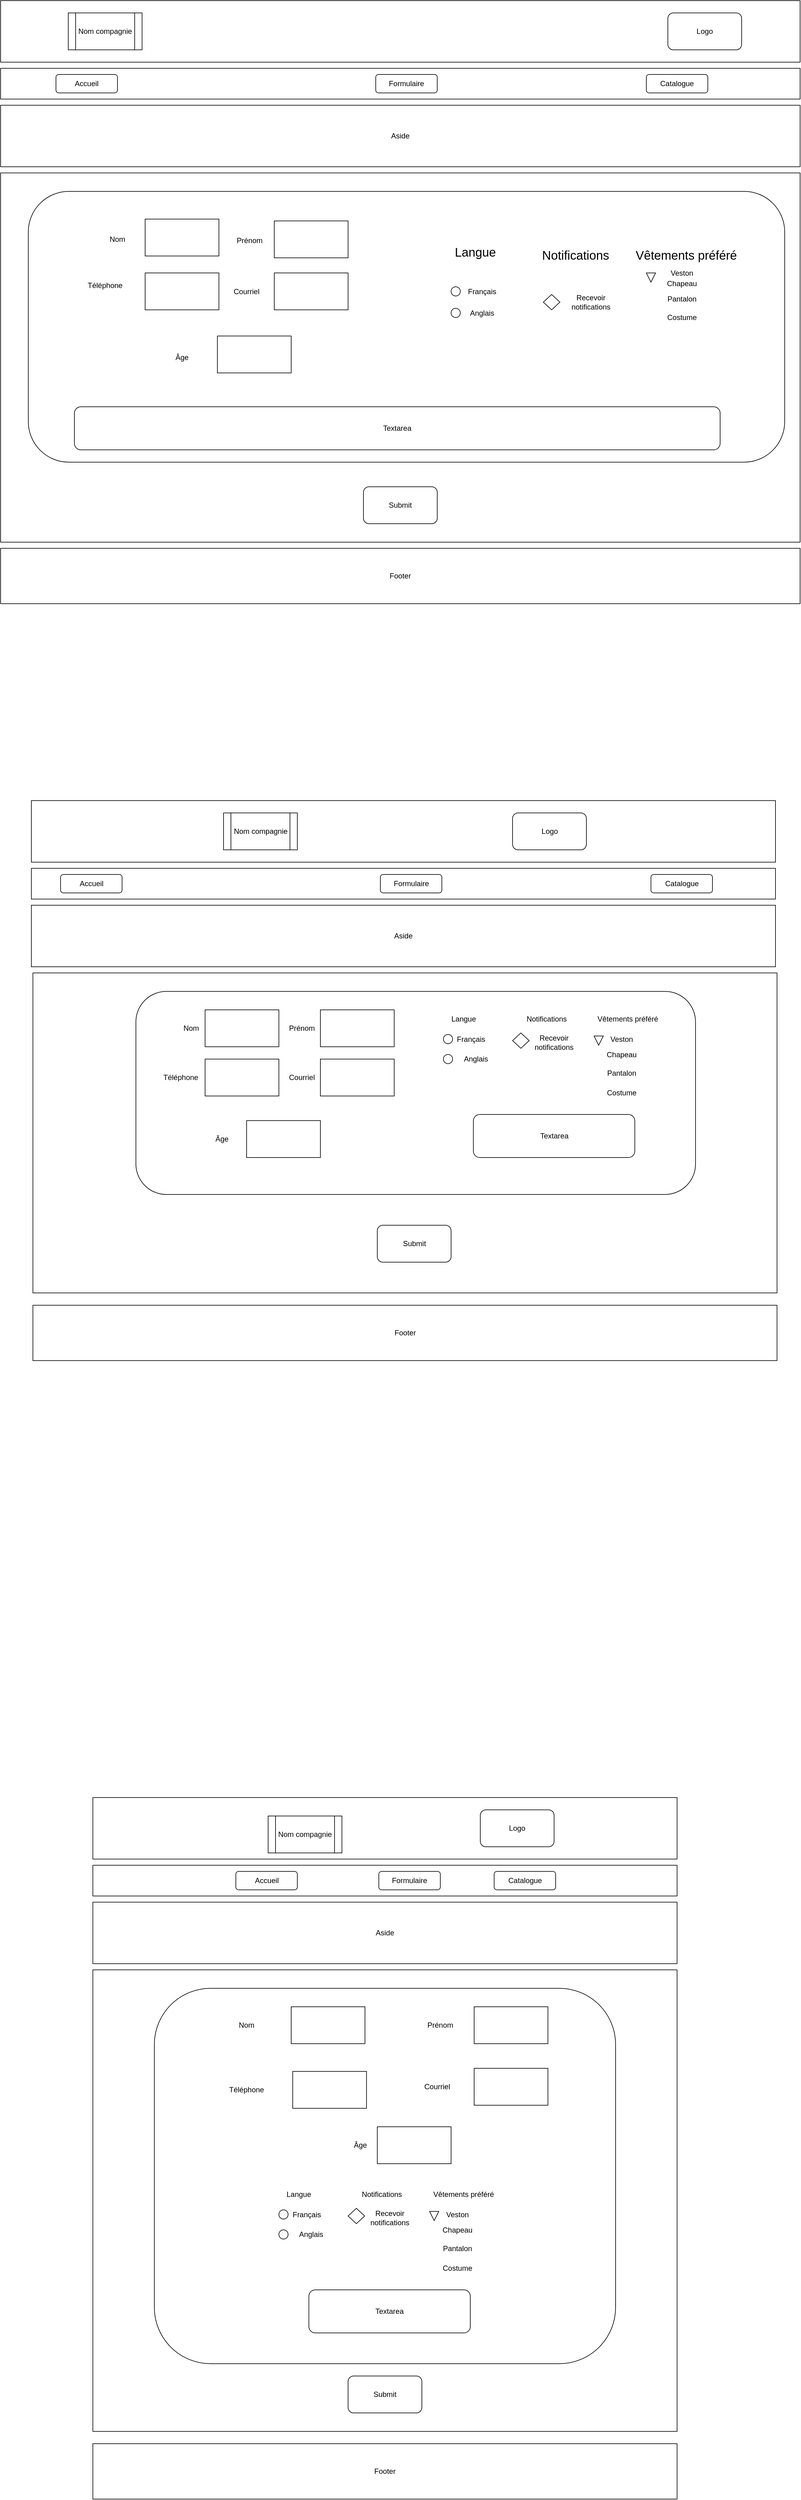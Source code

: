 <mxfile version="21.3.8" type="device">
  <diagram name="Page-1" id="RuyXVO50d1WR_jxDc3ya">
    <mxGraphModel dx="2750" dy="1587" grid="1" gridSize="10" guides="1" tooltips="1" connect="1" arrows="1" fold="1" page="1" pageScale="1" pageWidth="850" pageHeight="1100" math="0" shadow="0">
      <root>
        <mxCell id="0" />
        <mxCell id="1" parent="0" />
        <mxCell id="AqcsQYVvMFcFqtmcS_aN-1" value="" style="rounded=0;whiteSpace=wrap;html=1;" parent="1" vertex="1">
          <mxGeometry x="190" y="70" width="1300" height="100" as="geometry" />
        </mxCell>
        <mxCell id="AqcsQYVvMFcFqtmcS_aN-2" value="Logo" style="rounded=1;whiteSpace=wrap;html=1;" parent="1" vertex="1">
          <mxGeometry x="1275" y="90" width="120" height="60" as="geometry" />
        </mxCell>
        <mxCell id="AqcsQYVvMFcFqtmcS_aN-3" value="Nom compagnie" style="shape=process;whiteSpace=wrap;html=1;backgroundOutline=1;" parent="1" vertex="1">
          <mxGeometry x="300" y="90" width="120" height="60" as="geometry" />
        </mxCell>
        <mxCell id="AqcsQYVvMFcFqtmcS_aN-4" value="" style="rounded=0;whiteSpace=wrap;html=1;" parent="1" vertex="1">
          <mxGeometry x="190" y="180" width="1300" height="50" as="geometry" />
        </mxCell>
        <mxCell id="AqcsQYVvMFcFqtmcS_aN-5" value="Accueil" style="rounded=1;whiteSpace=wrap;html=1;" parent="1" vertex="1">
          <mxGeometry x="280" y="190" width="100" height="30" as="geometry" />
        </mxCell>
        <mxCell id="AqcsQYVvMFcFqtmcS_aN-6" value="Formulaire" style="rounded=1;whiteSpace=wrap;html=1;" parent="1" vertex="1">
          <mxGeometry x="800" y="190" width="100" height="30" as="geometry" />
        </mxCell>
        <mxCell id="AqcsQYVvMFcFqtmcS_aN-8" value="Catalogue" style="rounded=1;whiteSpace=wrap;html=1;" parent="1" vertex="1">
          <mxGeometry x="1240" y="190" width="100" height="30" as="geometry" />
        </mxCell>
        <mxCell id="AqcsQYVvMFcFqtmcS_aN-10" value="Aside" style="rounded=0;whiteSpace=wrap;html=1;" parent="1" vertex="1">
          <mxGeometry x="190" y="240" width="1300" height="100" as="geometry" />
        </mxCell>
        <mxCell id="AqcsQYVvMFcFqtmcS_aN-11" value="" style="rounded=0;whiteSpace=wrap;html=1;" parent="1" vertex="1">
          <mxGeometry x="190" y="350" width="1300" height="600" as="geometry" />
        </mxCell>
        <mxCell id="AqcsQYVvMFcFqtmcS_aN-19" value="Footer" style="rounded=0;whiteSpace=wrap;html=1;" parent="1" vertex="1">
          <mxGeometry x="190" y="960" width="1300" height="90" as="geometry" />
        </mxCell>
        <mxCell id="AqcsQYVvMFcFqtmcS_aN-158" value="" style="rounded=1;whiteSpace=wrap;html=1;" parent="1" vertex="1">
          <mxGeometry x="235" y="380" width="1230" height="440" as="geometry" />
        </mxCell>
        <mxCell id="AqcsQYVvMFcFqtmcS_aN-175" value="Submit" style="rounded=1;whiteSpace=wrap;html=1;" parent="1" vertex="1">
          <mxGeometry x="780" y="860" width="120" height="60" as="geometry" />
        </mxCell>
        <mxCell id="EBmzzeHk88RgsKV3Wmhm-1" value="" style="rounded=0;whiteSpace=wrap;html=1;" parent="1" vertex="1">
          <mxGeometry x="240" y="1370" width="1210" height="100" as="geometry" />
        </mxCell>
        <mxCell id="EBmzzeHk88RgsKV3Wmhm-2" value="Logo" style="rounded=1;whiteSpace=wrap;html=1;" parent="1" vertex="1">
          <mxGeometry x="1022.5" y="1390" width="120" height="60" as="geometry" />
        </mxCell>
        <mxCell id="EBmzzeHk88RgsKV3Wmhm-3" value="Nom compagnie" style="shape=process;whiteSpace=wrap;html=1;backgroundOutline=1;" parent="1" vertex="1">
          <mxGeometry x="552.5" y="1390" width="120" height="60" as="geometry" />
        </mxCell>
        <mxCell id="EBmzzeHk88RgsKV3Wmhm-4" value="" style="rounded=0;whiteSpace=wrap;html=1;" parent="1" vertex="1">
          <mxGeometry x="240" y="1480" width="1210" height="50" as="geometry" />
        </mxCell>
        <mxCell id="EBmzzeHk88RgsKV3Wmhm-5" value="Accueil" style="rounded=1;whiteSpace=wrap;html=1;" parent="1" vertex="1">
          <mxGeometry x="287.5" y="1490" width="100" height="30" as="geometry" />
        </mxCell>
        <mxCell id="EBmzzeHk88RgsKV3Wmhm-6" value="Formulaire" style="rounded=1;whiteSpace=wrap;html=1;" parent="1" vertex="1">
          <mxGeometry x="807.5" y="1490" width="100" height="30" as="geometry" />
        </mxCell>
        <mxCell id="EBmzzeHk88RgsKV3Wmhm-7" value="Catalogue" style="rounded=1;whiteSpace=wrap;html=1;" parent="1" vertex="1">
          <mxGeometry x="1247.5" y="1490" width="100" height="30" as="geometry" />
        </mxCell>
        <mxCell id="EBmzzeHk88RgsKV3Wmhm-8" value="Aside" style="rounded=0;whiteSpace=wrap;html=1;" parent="1" vertex="1">
          <mxGeometry x="240" y="1540" width="1210" height="100" as="geometry" />
        </mxCell>
        <mxCell id="EBmzzeHk88RgsKV3Wmhm-9" value="" style="rounded=0;whiteSpace=wrap;html=1;" parent="1" vertex="1">
          <mxGeometry x="242.5" y="1650" width="1210" height="520" as="geometry" />
        </mxCell>
        <mxCell id="EBmzzeHk88RgsKV3Wmhm-10" value="Footer" style="rounded=0;whiteSpace=wrap;html=1;" parent="1" vertex="1">
          <mxGeometry x="242.5" y="2190" width="1210" height="90" as="geometry" />
        </mxCell>
        <mxCell id="EBmzzeHk88RgsKV3Wmhm-11" value="" style="rounded=1;whiteSpace=wrap;html=1;" parent="1" vertex="1">
          <mxGeometry x="410" y="1680" width="910" height="330" as="geometry" />
        </mxCell>
        <mxCell id="EBmzzeHk88RgsKV3Wmhm-12" value="" style="rounded=0;whiteSpace=wrap;html=1;" parent="1" vertex="1">
          <mxGeometry x="522.5" y="1710" width="120" height="60" as="geometry" />
        </mxCell>
        <mxCell id="EBmzzeHk88RgsKV3Wmhm-13" value="Nom" style="text;html=1;strokeColor=none;fillColor=none;align=center;verticalAlign=middle;whiteSpace=wrap;rounded=0;" parent="1" vertex="1">
          <mxGeometry x="470" y="1725" width="60" height="30" as="geometry" />
        </mxCell>
        <mxCell id="EBmzzeHk88RgsKV3Wmhm-14" value="" style="rounded=0;whiteSpace=wrap;html=1;" parent="1" vertex="1">
          <mxGeometry x="522.5" y="1790" width="120" height="60" as="geometry" />
        </mxCell>
        <mxCell id="EBmzzeHk88RgsKV3Wmhm-15" value="Prénom" style="text;html=1;strokeColor=none;fillColor=none;align=center;verticalAlign=middle;whiteSpace=wrap;rounded=0;" parent="1" vertex="1">
          <mxGeometry x="650" y="1725" width="60" height="30" as="geometry" />
        </mxCell>
        <mxCell id="EBmzzeHk88RgsKV3Wmhm-16" value="" style="rounded=0;whiteSpace=wrap;html=1;" parent="1" vertex="1">
          <mxGeometry x="710" y="1710" width="120" height="60" as="geometry" />
        </mxCell>
        <mxCell id="EBmzzeHk88RgsKV3Wmhm-17" value="Téléphone" style="text;html=1;strokeColor=none;fillColor=none;align=center;verticalAlign=middle;whiteSpace=wrap;rounded=0;rotation=0;" parent="1" vertex="1">
          <mxGeometry x="452.5" y="1805" width="60" height="30" as="geometry" />
        </mxCell>
        <mxCell id="EBmzzeHk88RgsKV3Wmhm-18" value="" style="rounded=0;whiteSpace=wrap;html=1;" parent="1" vertex="1">
          <mxGeometry x="710" y="1790" width="120" height="60" as="geometry" />
        </mxCell>
        <mxCell id="EBmzzeHk88RgsKV3Wmhm-19" value="Courriel" style="text;html=1;strokeColor=none;fillColor=none;align=center;verticalAlign=middle;whiteSpace=wrap;rounded=0;" parent="1" vertex="1">
          <mxGeometry x="650" y="1805" width="60" height="30" as="geometry" />
        </mxCell>
        <mxCell id="EBmzzeHk88RgsKV3Wmhm-20" value="" style="rounded=0;whiteSpace=wrap;html=1;" parent="1" vertex="1">
          <mxGeometry x="590" y="1890" width="120" height="60" as="geometry" />
        </mxCell>
        <mxCell id="EBmzzeHk88RgsKV3Wmhm-21" value="Âge" style="text;html=1;strokeColor=none;fillColor=none;align=center;verticalAlign=middle;whiteSpace=wrap;rounded=0;" parent="1" vertex="1">
          <mxGeometry x="520" y="1905" width="60" height="30" as="geometry" />
        </mxCell>
        <mxCell id="EBmzzeHk88RgsKV3Wmhm-25" value="Textarea" style="rounded=1;whiteSpace=wrap;html=1;" parent="1" vertex="1">
          <mxGeometry x="958.75" y="1880" width="262.5" height="70" as="geometry" />
        </mxCell>
        <mxCell id="EBmzzeHk88RgsKV3Wmhm-27" value="Submit" style="rounded=1;whiteSpace=wrap;html=1;" parent="1" vertex="1">
          <mxGeometry x="802.5" y="2060" width="120" height="60" as="geometry" />
        </mxCell>
        <mxCell id="EBmzzeHk88RgsKV3Wmhm-61" value="" style="rounded=0;whiteSpace=wrap;html=1;" parent="1" vertex="1">
          <mxGeometry x="340" y="2990" width="950" height="100" as="geometry" />
        </mxCell>
        <mxCell id="EBmzzeHk88RgsKV3Wmhm-62" value="Logo" style="rounded=1;whiteSpace=wrap;html=1;" parent="1" vertex="1">
          <mxGeometry x="970" y="3010" width="120" height="60" as="geometry" />
        </mxCell>
        <mxCell id="EBmzzeHk88RgsKV3Wmhm-63" value="Nom compagnie" style="shape=process;whiteSpace=wrap;html=1;backgroundOutline=1;" parent="1" vertex="1">
          <mxGeometry x="625" y="3020" width="120" height="60" as="geometry" />
        </mxCell>
        <mxCell id="EBmzzeHk88RgsKV3Wmhm-64" value="" style="rounded=0;whiteSpace=wrap;html=1;" parent="1" vertex="1">
          <mxGeometry x="340" y="3100" width="950" height="50" as="geometry" />
        </mxCell>
        <mxCell id="EBmzzeHk88RgsKV3Wmhm-65" value="Accueil" style="rounded=1;whiteSpace=wrap;html=1;" parent="1" vertex="1">
          <mxGeometry x="572.5" y="3110" width="100" height="30" as="geometry" />
        </mxCell>
        <mxCell id="EBmzzeHk88RgsKV3Wmhm-66" value="Formulaire" style="rounded=1;whiteSpace=wrap;html=1;" parent="1" vertex="1">
          <mxGeometry x="805" y="3110" width="100" height="30" as="geometry" />
        </mxCell>
        <mxCell id="EBmzzeHk88RgsKV3Wmhm-67" value="Catalogue" style="rounded=1;whiteSpace=wrap;html=1;" parent="1" vertex="1">
          <mxGeometry x="992.5" y="3110" width="100" height="30" as="geometry" />
        </mxCell>
        <mxCell id="EBmzzeHk88RgsKV3Wmhm-68" value="Aside" style="rounded=0;whiteSpace=wrap;html=1;" parent="1" vertex="1">
          <mxGeometry x="340" y="3160" width="950" height="100" as="geometry" />
        </mxCell>
        <mxCell id="EBmzzeHk88RgsKV3Wmhm-69" value="" style="rounded=0;whiteSpace=wrap;html=1;" parent="1" vertex="1">
          <mxGeometry x="340" y="3270" width="950" height="750" as="geometry" />
        </mxCell>
        <mxCell id="EBmzzeHk88RgsKV3Wmhm-70" value="Footer" style="rounded=0;whiteSpace=wrap;html=1;" parent="1" vertex="1">
          <mxGeometry x="340" y="4040" width="950" height="90" as="geometry" />
        </mxCell>
        <mxCell id="EBmzzeHk88RgsKV3Wmhm-71" value="" style="rounded=1;whiteSpace=wrap;html=1;" parent="1" vertex="1">
          <mxGeometry x="440" y="3300" width="750" height="610" as="geometry" />
        </mxCell>
        <mxCell id="EBmzzeHk88RgsKV3Wmhm-72" value="" style="rounded=0;whiteSpace=wrap;html=1;" parent="1" vertex="1">
          <mxGeometry x="662.5" y="3330" width="120" height="60" as="geometry" />
        </mxCell>
        <mxCell id="EBmzzeHk88RgsKV3Wmhm-73" value="Nom" style="text;html=1;strokeColor=none;fillColor=none;align=center;verticalAlign=middle;whiteSpace=wrap;rounded=0;" parent="1" vertex="1">
          <mxGeometry x="560" y="3345" width="60" height="30" as="geometry" />
        </mxCell>
        <mxCell id="EBmzzeHk88RgsKV3Wmhm-74" value="" style="rounded=0;whiteSpace=wrap;html=1;" parent="1" vertex="1">
          <mxGeometry x="665" y="3435" width="120" height="60" as="geometry" />
        </mxCell>
        <mxCell id="EBmzzeHk88RgsKV3Wmhm-75" value="Prénom" style="text;html=1;strokeColor=none;fillColor=none;align=center;verticalAlign=middle;whiteSpace=wrap;rounded=0;" parent="1" vertex="1">
          <mxGeometry x="875" y="3345" width="60" height="30" as="geometry" />
        </mxCell>
        <mxCell id="EBmzzeHk88RgsKV3Wmhm-76" value="" style="rounded=0;whiteSpace=wrap;html=1;" parent="1" vertex="1">
          <mxGeometry x="960" y="3330" width="120" height="60" as="geometry" />
        </mxCell>
        <mxCell id="EBmzzeHk88RgsKV3Wmhm-77" value="Téléphone" style="text;html=1;strokeColor=none;fillColor=none;align=center;verticalAlign=middle;whiteSpace=wrap;rounded=0;rotation=0;" parent="1" vertex="1">
          <mxGeometry x="560" y="3450" width="60" height="30" as="geometry" />
        </mxCell>
        <mxCell id="EBmzzeHk88RgsKV3Wmhm-78" value="" style="rounded=0;whiteSpace=wrap;html=1;" parent="1" vertex="1">
          <mxGeometry x="960" y="3430" width="120" height="60" as="geometry" />
        </mxCell>
        <mxCell id="EBmzzeHk88RgsKV3Wmhm-79" value="Courriel" style="text;html=1;strokeColor=none;fillColor=none;align=center;verticalAlign=middle;whiteSpace=wrap;rounded=0;" parent="1" vertex="1">
          <mxGeometry x="870" y="3445" width="60" height="30" as="geometry" />
        </mxCell>
        <mxCell id="EBmzzeHk88RgsKV3Wmhm-80" value="" style="rounded=0;whiteSpace=wrap;html=1;" parent="1" vertex="1">
          <mxGeometry x="802.5" y="3525" width="120" height="60" as="geometry" />
        </mxCell>
        <mxCell id="EBmzzeHk88RgsKV3Wmhm-81" value="Âge" style="text;html=1;strokeColor=none;fillColor=none;align=center;verticalAlign=middle;whiteSpace=wrap;rounded=0;" parent="1" vertex="1">
          <mxGeometry x="745" y="3540" width="60" height="30" as="geometry" />
        </mxCell>
        <mxCell id="EBmzzeHk88RgsKV3Wmhm-87" value="Submit" style="rounded=1;whiteSpace=wrap;html=1;" parent="1" vertex="1">
          <mxGeometry x="755" y="3930" width="120" height="60" as="geometry" />
        </mxCell>
        <mxCell id="esvShO4VQuYMFnfFauqo-3" value="Langue" style="text;html=1;strokeColor=none;fillColor=none;align=center;verticalAlign=middle;whiteSpace=wrap;rounded=0;" parent="1" vertex="1">
          <mxGeometry x="912.5" y="1710" width="60" height="30" as="geometry" />
        </mxCell>
        <mxCell id="esvShO4VQuYMFnfFauqo-4" value="Français" style="text;html=1;strokeColor=none;fillColor=none;align=center;verticalAlign=middle;whiteSpace=wrap;rounded=0;" parent="1" vertex="1">
          <mxGeometry x="925" y="1742.5" width="60" height="30" as="geometry" />
        </mxCell>
        <mxCell id="esvShO4VQuYMFnfFauqo-5" value="Anglais" style="text;html=1;strokeColor=none;fillColor=none;align=center;verticalAlign=middle;whiteSpace=wrap;rounded=0;" parent="1" vertex="1">
          <mxGeometry x="932.5" y="1775" width="60" height="30" as="geometry" />
        </mxCell>
        <mxCell id="esvShO4VQuYMFnfFauqo-6" value="" style="ellipse;whiteSpace=wrap;html=1;aspect=fixed;" parent="1" vertex="1">
          <mxGeometry x="910" y="1750" width="15" height="15" as="geometry" />
        </mxCell>
        <mxCell id="esvShO4VQuYMFnfFauqo-8" value="" style="ellipse;whiteSpace=wrap;html=1;aspect=fixed;" parent="1" vertex="1">
          <mxGeometry x="910" y="1782.5" width="15" height="15" as="geometry" />
        </mxCell>
        <mxCell id="esvShO4VQuYMFnfFauqo-9" value="Notifications" style="text;html=1;strokeColor=none;fillColor=none;align=center;verticalAlign=middle;whiteSpace=wrap;rounded=0;" parent="1" vertex="1">
          <mxGeometry x="1022.5" y="1710" width="110" height="30" as="geometry" />
        </mxCell>
        <mxCell id="esvShO4VQuYMFnfFauqo-11" value="" style="rhombus;whiteSpace=wrap;html=1;" parent="1" vertex="1">
          <mxGeometry x="1022.5" y="1747.5" width="27" height="25" as="geometry" />
        </mxCell>
        <mxCell id="esvShO4VQuYMFnfFauqo-12" value="Recevoir notifications" style="text;html=1;strokeColor=none;fillColor=none;align=center;verticalAlign=middle;whiteSpace=wrap;rounded=0;" parent="1" vertex="1">
          <mxGeometry x="1060" y="1747.5" width="60" height="30" as="geometry" />
        </mxCell>
        <mxCell id="esvShO4VQuYMFnfFauqo-13" value="Vêtements préféré" style="text;html=1;strokeColor=none;fillColor=none;align=center;verticalAlign=middle;whiteSpace=wrap;rounded=0;" parent="1" vertex="1">
          <mxGeometry x="1150" y="1710" width="120" height="30" as="geometry" />
        </mxCell>
        <mxCell id="esvShO4VQuYMFnfFauqo-14" value="" style="triangle;whiteSpace=wrap;html=1;direction=south;" parent="1" vertex="1">
          <mxGeometry x="1155" y="1752.5" width="15" height="15" as="geometry" />
        </mxCell>
        <mxCell id="esvShO4VQuYMFnfFauqo-18" value="Veston" style="text;html=1;strokeColor=none;fillColor=none;align=center;verticalAlign=middle;whiteSpace=wrap;rounded=0;" parent="1" vertex="1">
          <mxGeometry x="1170" y="1743" width="60" height="30" as="geometry" />
        </mxCell>
        <mxCell id="esvShO4VQuYMFnfFauqo-19" value="Chapeau" style="text;html=1;strokeColor=none;fillColor=none;align=center;verticalAlign=middle;whiteSpace=wrap;rounded=0;" parent="1" vertex="1">
          <mxGeometry x="1170" y="1768" width="60" height="30" as="geometry" />
        </mxCell>
        <mxCell id="esvShO4VQuYMFnfFauqo-20" value="Pantalon" style="text;html=1;strokeColor=none;fillColor=none;align=center;verticalAlign=middle;whiteSpace=wrap;rounded=0;" parent="1" vertex="1">
          <mxGeometry x="1170" y="1797.5" width="60" height="30" as="geometry" />
        </mxCell>
        <mxCell id="esvShO4VQuYMFnfFauqo-21" value="Costume" style="text;html=1;strokeColor=none;fillColor=none;align=center;verticalAlign=middle;whiteSpace=wrap;rounded=0;" parent="1" vertex="1">
          <mxGeometry x="1170" y="1830" width="60" height="30" as="geometry" />
        </mxCell>
        <mxCell id="esvShO4VQuYMFnfFauqo-49" value="Textarea" style="rounded=1;whiteSpace=wrap;html=1;" parent="1" vertex="1">
          <mxGeometry x="691.25" y="3790" width="262.5" height="70" as="geometry" />
        </mxCell>
        <mxCell id="esvShO4VQuYMFnfFauqo-50" value="Langue" style="text;html=1;strokeColor=none;fillColor=none;align=center;verticalAlign=middle;whiteSpace=wrap;rounded=0;" parent="1" vertex="1">
          <mxGeometry x="645" y="3620" width="60" height="30" as="geometry" />
        </mxCell>
        <mxCell id="esvShO4VQuYMFnfFauqo-51" value="Français" style="text;html=1;strokeColor=none;fillColor=none;align=center;verticalAlign=middle;whiteSpace=wrap;rounded=0;" parent="1" vertex="1">
          <mxGeometry x="657.5" y="3652.5" width="60" height="30" as="geometry" />
        </mxCell>
        <mxCell id="esvShO4VQuYMFnfFauqo-52" value="Anglais" style="text;html=1;strokeColor=none;fillColor=none;align=center;verticalAlign=middle;whiteSpace=wrap;rounded=0;" parent="1" vertex="1">
          <mxGeometry x="665" y="3685" width="60" height="30" as="geometry" />
        </mxCell>
        <mxCell id="esvShO4VQuYMFnfFauqo-53" value="" style="ellipse;whiteSpace=wrap;html=1;aspect=fixed;" parent="1" vertex="1">
          <mxGeometry x="642.5" y="3660" width="15" height="15" as="geometry" />
        </mxCell>
        <mxCell id="esvShO4VQuYMFnfFauqo-54" value="" style="ellipse;whiteSpace=wrap;html=1;aspect=fixed;" parent="1" vertex="1">
          <mxGeometry x="642.5" y="3692.5" width="15" height="15" as="geometry" />
        </mxCell>
        <mxCell id="esvShO4VQuYMFnfFauqo-55" value="Notifications" style="text;html=1;strokeColor=none;fillColor=none;align=center;verticalAlign=middle;whiteSpace=wrap;rounded=0;" parent="1" vertex="1">
          <mxGeometry x="755" y="3620" width="110" height="30" as="geometry" />
        </mxCell>
        <mxCell id="esvShO4VQuYMFnfFauqo-56" value="" style="rhombus;whiteSpace=wrap;html=1;" parent="1" vertex="1">
          <mxGeometry x="755" y="3657.5" width="27" height="25" as="geometry" />
        </mxCell>
        <mxCell id="esvShO4VQuYMFnfFauqo-57" value="Recevoir notifications" style="text;html=1;strokeColor=none;fillColor=none;align=center;verticalAlign=middle;whiteSpace=wrap;rounded=0;" parent="1" vertex="1">
          <mxGeometry x="792.5" y="3657.5" width="60" height="30" as="geometry" />
        </mxCell>
        <mxCell id="esvShO4VQuYMFnfFauqo-58" value="Vêtements préféré" style="text;html=1;strokeColor=none;fillColor=none;align=center;verticalAlign=middle;whiteSpace=wrap;rounded=0;" parent="1" vertex="1">
          <mxGeometry x="882.5" y="3620" width="120" height="30" as="geometry" />
        </mxCell>
        <mxCell id="esvShO4VQuYMFnfFauqo-59" value="" style="triangle;whiteSpace=wrap;html=1;direction=south;" parent="1" vertex="1">
          <mxGeometry x="887.5" y="3662.5" width="15" height="15" as="geometry" />
        </mxCell>
        <mxCell id="esvShO4VQuYMFnfFauqo-60" value="Veston" style="text;html=1;strokeColor=none;fillColor=none;align=center;verticalAlign=middle;whiteSpace=wrap;rounded=0;" parent="1" vertex="1">
          <mxGeometry x="902.5" y="3653" width="60" height="30" as="geometry" />
        </mxCell>
        <mxCell id="esvShO4VQuYMFnfFauqo-61" value="Chapeau" style="text;html=1;strokeColor=none;fillColor=none;align=center;verticalAlign=middle;whiteSpace=wrap;rounded=0;" parent="1" vertex="1">
          <mxGeometry x="902.5" y="3678" width="60" height="30" as="geometry" />
        </mxCell>
        <mxCell id="esvShO4VQuYMFnfFauqo-62" value="Pantalon" style="text;html=1;strokeColor=none;fillColor=none;align=center;verticalAlign=middle;whiteSpace=wrap;rounded=0;" parent="1" vertex="1">
          <mxGeometry x="902.5" y="3707.5" width="60" height="30" as="geometry" />
        </mxCell>
        <mxCell id="esvShO4VQuYMFnfFauqo-63" value="Costume" style="text;html=1;strokeColor=none;fillColor=none;align=center;verticalAlign=middle;whiteSpace=wrap;rounded=0;" parent="1" vertex="1">
          <mxGeometry x="902.5" y="3740" width="60" height="30" as="geometry" />
        </mxCell>
        <mxCell id="esvShO4VQuYMFnfFauqo-64" value="" style="rounded=0;whiteSpace=wrap;html=1;" parent="1" vertex="1">
          <mxGeometry x="425" y="425" width="120" height="60" as="geometry" />
        </mxCell>
        <mxCell id="esvShO4VQuYMFnfFauqo-65" value="Nom" style="text;html=1;strokeColor=none;fillColor=none;align=center;verticalAlign=middle;whiteSpace=wrap;rounded=0;" parent="1" vertex="1">
          <mxGeometry x="350" y="442.5" width="60" height="30" as="geometry" />
        </mxCell>
        <mxCell id="esvShO4VQuYMFnfFauqo-66" value="" style="rounded=0;whiteSpace=wrap;html=1;" parent="1" vertex="1">
          <mxGeometry x="425" y="512.5" width="120" height="60" as="geometry" />
        </mxCell>
        <mxCell id="esvShO4VQuYMFnfFauqo-67" value="Prénom" style="text;html=1;strokeColor=none;fillColor=none;align=center;verticalAlign=middle;whiteSpace=wrap;rounded=0;" parent="1" vertex="1">
          <mxGeometry x="565" y="445" width="60" height="30" as="geometry" />
        </mxCell>
        <mxCell id="esvShO4VQuYMFnfFauqo-68" value="" style="rounded=0;whiteSpace=wrap;html=1;" parent="1" vertex="1">
          <mxGeometry x="635" y="428" width="120" height="60" as="geometry" />
        </mxCell>
        <mxCell id="esvShO4VQuYMFnfFauqo-69" value="Téléphone" style="text;html=1;strokeColor=none;fillColor=none;align=center;verticalAlign=middle;whiteSpace=wrap;rounded=0;rotation=0;" parent="1" vertex="1">
          <mxGeometry x="330" y="517.5" width="60" height="30" as="geometry" />
        </mxCell>
        <mxCell id="esvShO4VQuYMFnfFauqo-70" value="" style="rounded=0;whiteSpace=wrap;html=1;" parent="1" vertex="1">
          <mxGeometry x="635" y="512.5" width="120" height="60" as="geometry" />
        </mxCell>
        <mxCell id="esvShO4VQuYMFnfFauqo-71" value="Courriel" style="text;html=1;strokeColor=none;fillColor=none;align=center;verticalAlign=middle;whiteSpace=wrap;rounded=0;" parent="1" vertex="1">
          <mxGeometry x="560" y="527.5" width="60" height="30" as="geometry" />
        </mxCell>
        <mxCell id="esvShO4VQuYMFnfFauqo-72" value="" style="rounded=0;whiteSpace=wrap;html=1;" parent="1" vertex="1">
          <mxGeometry x="542.5" y="615" width="120" height="60" as="geometry" />
        </mxCell>
        <mxCell id="esvShO4VQuYMFnfFauqo-73" value="Âge" style="text;html=1;strokeColor=none;fillColor=none;align=center;verticalAlign=middle;whiteSpace=wrap;rounded=0;" parent="1" vertex="1">
          <mxGeometry x="455" y="635" width="60" height="30" as="geometry" />
        </mxCell>
        <mxCell id="esvShO4VQuYMFnfFauqo-74" value="Textarea" style="rounded=1;whiteSpace=wrap;html=1;" parent="1" vertex="1">
          <mxGeometry x="310" y="730" width="1050" height="70" as="geometry" />
        </mxCell>
        <mxCell id="esvShO4VQuYMFnfFauqo-75" value="Langue" style="text;html=1;strokeColor=none;fillColor=none;align=center;verticalAlign=middle;whiteSpace=wrap;rounded=0;fontSize=20;" parent="1" vertex="1">
          <mxGeometry x="912.5" y="450" width="97.5" height="55" as="geometry" />
        </mxCell>
        <mxCell id="esvShO4VQuYMFnfFauqo-76" value="Français" style="text;html=1;strokeColor=none;fillColor=none;align=center;verticalAlign=middle;whiteSpace=wrap;rounded=0;" parent="1" vertex="1">
          <mxGeometry x="942.5" y="527.5" width="60" height="30" as="geometry" />
        </mxCell>
        <mxCell id="esvShO4VQuYMFnfFauqo-77" value="Anglais" style="text;html=1;strokeColor=none;fillColor=none;align=center;verticalAlign=middle;whiteSpace=wrap;rounded=0;" parent="1" vertex="1">
          <mxGeometry x="942.5" y="562.5" width="60" height="30" as="geometry" />
        </mxCell>
        <mxCell id="esvShO4VQuYMFnfFauqo-78" value="" style="ellipse;whiteSpace=wrap;html=1;aspect=fixed;" parent="1" vertex="1">
          <mxGeometry x="922.5" y="535" width="15" height="15" as="geometry" />
        </mxCell>
        <mxCell id="esvShO4VQuYMFnfFauqo-79" value="" style="ellipse;whiteSpace=wrap;html=1;aspect=fixed;" parent="1" vertex="1">
          <mxGeometry x="922.5" y="570" width="15" height="15" as="geometry" />
        </mxCell>
        <mxCell id="esvShO4VQuYMFnfFauqo-80" value="Notifications" style="text;html=1;strokeColor=none;fillColor=none;align=center;verticalAlign=middle;whiteSpace=wrap;rounded=0;fontSize=20;" parent="1" vertex="1">
          <mxGeometry x="1070" y="467.5" width="110" height="30" as="geometry" />
        </mxCell>
        <mxCell id="esvShO4VQuYMFnfFauqo-81" value="" style="rhombus;whiteSpace=wrap;html=1;" parent="1" vertex="1">
          <mxGeometry x="1072.5" y="547.5" width="27" height="25" as="geometry" />
        </mxCell>
        <mxCell id="esvShO4VQuYMFnfFauqo-82" value="Recevoir notifications" style="text;html=1;strokeColor=none;fillColor=none;align=center;verticalAlign=middle;whiteSpace=wrap;rounded=0;" parent="1" vertex="1">
          <mxGeometry x="1120" y="545" width="60" height="30" as="geometry" />
        </mxCell>
        <mxCell id="esvShO4VQuYMFnfFauqo-83" value="Vêtements préféré" style="text;html=1;strokeColor=none;fillColor=none;align=center;verticalAlign=middle;whiteSpace=wrap;rounded=0;fontSize=20;" parent="1" vertex="1">
          <mxGeometry x="1215" y="467.5" width="180" height="30" as="geometry" />
        </mxCell>
        <mxCell id="esvShO4VQuYMFnfFauqo-84" value="" style="triangle;whiteSpace=wrap;html=1;direction=south;" parent="1" vertex="1">
          <mxGeometry x="1240" y="512.5" width="15" height="15" as="geometry" />
        </mxCell>
        <mxCell id="esvShO4VQuYMFnfFauqo-85" value="Veston" style="text;html=1;strokeColor=none;fillColor=none;align=center;verticalAlign=middle;whiteSpace=wrap;rounded=0;" parent="1" vertex="1">
          <mxGeometry x="1267.5" y="497.5" width="60" height="30" as="geometry" />
        </mxCell>
        <mxCell id="esvShO4VQuYMFnfFauqo-86" value="Chapeau" style="text;html=1;strokeColor=none;fillColor=none;align=center;verticalAlign=middle;whiteSpace=wrap;rounded=0;" parent="1" vertex="1">
          <mxGeometry x="1267.5" y="515" width="60" height="30" as="geometry" />
        </mxCell>
        <mxCell id="esvShO4VQuYMFnfFauqo-87" value="Pantalon" style="text;html=1;strokeColor=none;fillColor=none;align=center;verticalAlign=middle;whiteSpace=wrap;rounded=0;" parent="1" vertex="1">
          <mxGeometry x="1267.5" y="540" width="60" height="30" as="geometry" />
        </mxCell>
        <mxCell id="esvShO4VQuYMFnfFauqo-88" value="Costume" style="text;html=1;strokeColor=none;fillColor=none;align=center;verticalAlign=middle;whiteSpace=wrap;rounded=0;" parent="1" vertex="1">
          <mxGeometry x="1267.5" y="570" width="60" height="30" as="geometry" />
        </mxCell>
      </root>
    </mxGraphModel>
  </diagram>
</mxfile>
